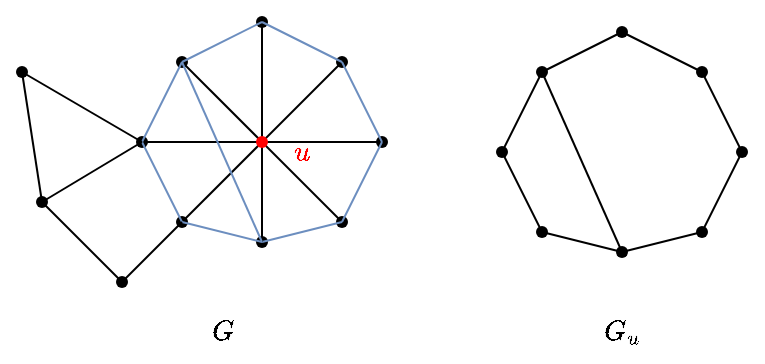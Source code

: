 <mxfile>
    <diagram id="-R23PrZEUYG99hnZ-FBV" name="ページ1">
        <mxGraphModel dx="515" dy="273" grid="1" gridSize="10" guides="1" tooltips="1" connect="1" arrows="1" fold="1" page="1" pageScale="1" pageWidth="827" pageHeight="1169" math="1" shadow="0">
            <root>
                <mxCell id="0"/>
                <mxCell id="1" parent="0"/>
                <mxCell id="3" value="" style="shape=waypoint;sketch=0;size=6;pointerEvents=1;points=[];fillColor=none;resizable=0;rotatable=0;perimeter=centerPerimeter;snapToPoint=1;" parent="1" vertex="1">
                    <mxGeometry x="170" y="50" width="20" height="20" as="geometry"/>
                </mxCell>
                <mxCell id="4" value="" style="shape=waypoint;sketch=0;size=6;pointerEvents=1;points=[];fillColor=none;resizable=0;rotatable=0;perimeter=centerPerimeter;snapToPoint=1;" parent="1" vertex="1">
                    <mxGeometry x="210" y="30" width="20" height="20" as="geometry"/>
                </mxCell>
                <mxCell id="5" value="" style="shape=waypoint;sketch=0;size=6;pointerEvents=1;points=[];fillColor=none;resizable=0;rotatable=0;perimeter=centerPerimeter;snapToPoint=1;" parent="1" vertex="1">
                    <mxGeometry x="250" y="50" width="20" height="20" as="geometry"/>
                </mxCell>
                <mxCell id="6" value="" style="shape=waypoint;sketch=0;size=6;pointerEvents=1;points=[];fillColor=none;resizable=0;rotatable=0;perimeter=centerPerimeter;snapToPoint=1;" parent="1" vertex="1">
                    <mxGeometry x="270" y="90" width="20" height="20" as="geometry"/>
                </mxCell>
                <mxCell id="7" value="" style="shape=waypoint;sketch=0;size=6;pointerEvents=1;points=[];fillColor=#000000;resizable=0;rotatable=0;perimeter=centerPerimeter;snapToPoint=1;strokeColor=#000000;" parent="1" vertex="1">
                    <mxGeometry x="210" y="140" width="20" height="20" as="geometry"/>
                </mxCell>
                <mxCell id="8" value="" style="shape=waypoint;sketch=0;size=6;pointerEvents=1;points=[];fillColor=none;resizable=0;rotatable=0;perimeter=centerPerimeter;snapToPoint=1;" parent="1" vertex="1">
                    <mxGeometry x="150" y="90" width="20" height="20" as="geometry"/>
                </mxCell>
                <mxCell id="9" value="" style="shape=waypoint;sketch=0;size=6;pointerEvents=1;points=[];fillColor=none;resizable=0;rotatable=0;perimeter=centerPerimeter;snapToPoint=1;" parent="1" vertex="1">
                    <mxGeometry x="170" y="130" width="20" height="20" as="geometry"/>
                </mxCell>
                <mxCell id="10" value="" style="shape=waypoint;sketch=0;size=6;pointerEvents=1;points=[];fillColor=none;resizable=0;rotatable=0;perimeter=centerPerimeter;snapToPoint=1;" parent="1" vertex="1">
                    <mxGeometry x="250" y="130" width="20" height="20" as="geometry"/>
                </mxCell>
                <mxCell id="11" value="" style="edgeStyle=none;orthogonalLoop=1;jettySize=auto;html=1;endArrow=none;endFill=0;entryX=0.05;entryY=0.996;entryDx=0;entryDy=0;entryPerimeter=0;exitX=0.922;exitY=1.124;exitDx=0;exitDy=0;exitPerimeter=0;" parent="1" source="2" target="10" edge="1">
                    <mxGeometry width="100" relative="1" as="geometry">
                        <mxPoint x="230" y="170" as="sourcePoint"/>
                        <mxPoint x="330" y="170" as="targetPoint"/>
                        <Array as="points"/>
                    </mxGeometry>
                </mxCell>
                <mxCell id="12" value="" style="edgeStyle=none;orthogonalLoop=1;jettySize=auto;html=1;endArrow=none;endFill=0;entryX=0.691;entryY=0.612;entryDx=0;entryDy=0;entryPerimeter=0;fillColor=#dae8fc;strokeColor=#6c8ebf;" parent="1" source="7" target="10" edge="1">
                    <mxGeometry width="100" relative="1" as="geometry">
                        <mxPoint x="230" y="110" as="sourcePoint"/>
                        <mxPoint x="270" y="150" as="targetPoint"/>
                        <Array as="points"/>
                    </mxGeometry>
                </mxCell>
                <mxCell id="13" value="" style="edgeStyle=none;orthogonalLoop=1;jettySize=auto;html=1;endArrow=none;endFill=0;exitX=0.435;exitY=0.727;exitDx=0;exitDy=0;exitPerimeter=0;" parent="1" source="7" target="2" edge="1">
                    <mxGeometry width="100" relative="1" as="geometry">
                        <mxPoint x="230" y="160" as="sourcePoint"/>
                        <mxPoint x="270" y="150" as="targetPoint"/>
                        <Array as="points"/>
                    </mxGeometry>
                </mxCell>
                <mxCell id="14" value="" style="edgeStyle=none;orthogonalLoop=1;jettySize=auto;html=1;endArrow=none;endFill=0;exitX=0.46;exitY=0.663;exitDx=0;exitDy=0;exitPerimeter=0;" parent="1" source="9" target="2" edge="1">
                    <mxGeometry width="100" relative="1" as="geometry">
                        <mxPoint x="230" y="160" as="sourcePoint"/>
                        <mxPoint x="230" y="110" as="targetPoint"/>
                        <Array as="points"/>
                    </mxGeometry>
                </mxCell>
                <mxCell id="15" value="" style="edgeStyle=none;orthogonalLoop=1;jettySize=auto;html=1;endArrow=none;endFill=0;fillColor=#dae8fc;strokeColor=#6c8ebf;" parent="1" source="9" target="7" edge="1">
                    <mxGeometry width="100" relative="1" as="geometry">
                        <mxPoint x="190" y="150" as="sourcePoint"/>
                        <mxPoint x="230" y="110" as="targetPoint"/>
                        <Array as="points"/>
                    </mxGeometry>
                </mxCell>
                <mxCell id="16" value="" style="edgeStyle=none;orthogonalLoop=1;jettySize=auto;html=1;endArrow=none;endFill=0;" parent="1" source="8" edge="1" target="2">
                    <mxGeometry width="100" relative="1" as="geometry">
                        <mxPoint x="190" y="150" as="sourcePoint"/>
                        <mxPoint x="210" y="90" as="targetPoint"/>
                        <Array as="points"/>
                    </mxGeometry>
                </mxCell>
                <mxCell id="17" value="" style="edgeStyle=none;orthogonalLoop=1;jettySize=auto;html=1;endArrow=none;endFill=0;" parent="1" source="3" target="2" edge="1">
                    <mxGeometry width="100" relative="1" as="geometry">
                        <mxPoint x="170" y="110" as="sourcePoint"/>
                        <mxPoint x="230" y="110" as="targetPoint"/>
                        <Array as="points"/>
                    </mxGeometry>
                </mxCell>
                <mxCell id="18" value="" style="edgeStyle=none;orthogonalLoop=1;jettySize=auto;html=1;endArrow=none;endFill=0;" parent="1" target="4" edge="1">
                    <mxGeometry width="100" relative="1" as="geometry">
                        <mxPoint x="220" y="100" as="sourcePoint"/>
                        <mxPoint x="230" y="110" as="targetPoint"/>
                        <Array as="points"/>
                    </mxGeometry>
                </mxCell>
                <mxCell id="19" value="" style="edgeStyle=none;orthogonalLoop=1;jettySize=auto;html=1;endArrow=none;endFill=0;entryX=0.05;entryY=0.022;entryDx=0;entryDy=0;entryPerimeter=0;" parent="1" target="5" edge="1">
                    <mxGeometry width="100" relative="1" as="geometry">
                        <mxPoint x="220" y="100" as="sourcePoint"/>
                        <mxPoint x="230" y="50" as="targetPoint"/>
                        <Array as="points"/>
                    </mxGeometry>
                </mxCell>
                <mxCell id="20" value="" style="edgeStyle=none;orthogonalLoop=1;jettySize=auto;html=1;endArrow=none;endFill=0;entryX=-0.001;entryY=0.432;entryDx=0;entryDy=0;entryPerimeter=0;" parent="1" target="6" edge="1">
                    <mxGeometry width="100" relative="1" as="geometry">
                        <mxPoint x="220" y="100" as="sourcePoint"/>
                        <mxPoint x="270" y="70" as="targetPoint"/>
                        <Array as="points"/>
                    </mxGeometry>
                </mxCell>
                <mxCell id="21" value="" style="edgeStyle=none;orthogonalLoop=1;jettySize=auto;html=1;endArrow=none;endFill=0;fillColor=#dae8fc;strokeColor=#6c8ebf;" parent="1" target="6" edge="1">
                    <mxGeometry width="100" relative="1" as="geometry">
                        <mxPoint x="260" y="140" as="sourcePoint"/>
                        <mxPoint x="290" y="110" as="targetPoint"/>
                        <Array as="points"/>
                    </mxGeometry>
                </mxCell>
                <mxCell id="22" value="" style="edgeStyle=none;orthogonalLoop=1;jettySize=auto;html=1;endArrow=none;endFill=0;fillColor=#dae8fc;strokeColor=#6c8ebf;" parent="1" target="5" edge="1">
                    <mxGeometry width="100" relative="1" as="geometry">
                        <mxPoint x="280" y="100" as="sourcePoint"/>
                        <mxPoint x="290" y="110" as="targetPoint"/>
                        <Array as="points"/>
                    </mxGeometry>
                </mxCell>
                <mxCell id="23" value="" style="edgeStyle=none;orthogonalLoop=1;jettySize=auto;html=1;endArrow=none;endFill=0;entryX=1.127;entryY=0.227;entryDx=0;entryDy=0;entryPerimeter=0;exitX=0.486;exitY=0.381;exitDx=0;exitDy=0;exitPerimeter=0;fillColor=#dae8fc;strokeColor=#6c8ebf;" parent="1" source="5" target="4" edge="1">
                    <mxGeometry width="100" relative="1" as="geometry">
                        <mxPoint x="290" y="110" as="sourcePoint"/>
                        <mxPoint x="270" y="70" as="targetPoint"/>
                        <Array as="points"/>
                    </mxGeometry>
                </mxCell>
                <mxCell id="24" value="" style="edgeStyle=none;orthogonalLoop=1;jettySize=auto;html=1;endArrow=none;endFill=0;exitX=0.05;exitY=0.612;exitDx=0;exitDy=0;exitPerimeter=0;fillColor=#dae8fc;strokeColor=#6c8ebf;" parent="1" source="3" edge="1">
                    <mxGeometry width="100" relative="1" as="geometry">
                        <mxPoint x="270" y="70" as="sourcePoint"/>
                        <mxPoint x="220" y="40" as="targetPoint"/>
                        <Array as="points"/>
                    </mxGeometry>
                </mxCell>
                <mxCell id="25" value="" style="edgeStyle=none;orthogonalLoop=1;jettySize=auto;html=1;endArrow=none;endFill=0;fillColor=#dae8fc;strokeColor=#6c8ebf;" parent="1" source="3" target="8" edge="1">
                    <mxGeometry width="100" relative="1" as="geometry">
                        <mxPoint x="190" y="70" as="sourcePoint"/>
                        <mxPoint x="230" y="50" as="targetPoint"/>
                        <Array as="points"/>
                    </mxGeometry>
                </mxCell>
                <mxCell id="26" value="" style="edgeStyle=none;orthogonalLoop=1;jettySize=auto;html=1;endArrow=none;endFill=0;fillColor=#dae8fc;strokeColor=#6c8ebf;" parent="1" source="9" target="8" edge="1">
                    <mxGeometry width="100" relative="1" as="geometry">
                        <mxPoint x="190" y="70" as="sourcePoint"/>
                        <mxPoint x="170" y="110" as="targetPoint"/>
                        <Array as="points"/>
                    </mxGeometry>
                </mxCell>
                <mxCell id="27" value="" style="edgeStyle=none;orthogonalLoop=1;jettySize=auto;html=1;endArrow=none;endFill=0;entryX=0.435;entryY=0.381;entryDx=0;entryDy=0;entryPerimeter=0;fillColor=#dae8fc;strokeColor=#6c8ebf;" parent="1" source="7" target="3" edge="1">
                    <mxGeometry width="100" relative="1" as="geometry">
                        <mxPoint x="190" y="150" as="sourcePoint"/>
                        <mxPoint x="180" y="70" as="targetPoint"/>
                        <Array as="points"/>
                    </mxGeometry>
                </mxCell>
                <mxCell id="29" value="" style="shape=waypoint;sketch=0;size=6;pointerEvents=1;points=[];fillColor=none;resizable=0;rotatable=0;perimeter=centerPerimeter;snapToPoint=1;" parent="1" vertex="1">
                    <mxGeometry x="350" y="55" width="20" height="20" as="geometry"/>
                </mxCell>
                <mxCell id="30" value="" style="shape=waypoint;sketch=0;size=6;pointerEvents=1;points=[];fillColor=none;resizable=0;rotatable=0;perimeter=centerPerimeter;snapToPoint=1;" parent="1" vertex="1">
                    <mxGeometry x="390" y="35" width="20" height="20" as="geometry"/>
                </mxCell>
                <mxCell id="31" value="" style="shape=waypoint;sketch=0;size=6;pointerEvents=1;points=[];fillColor=none;resizable=0;rotatable=0;perimeter=centerPerimeter;snapToPoint=1;" parent="1" vertex="1">
                    <mxGeometry x="430" y="55" width="20" height="20" as="geometry"/>
                </mxCell>
                <mxCell id="32" value="" style="shape=waypoint;sketch=0;size=6;pointerEvents=1;points=[];fillColor=none;resizable=0;rotatable=0;perimeter=centerPerimeter;snapToPoint=1;" parent="1" vertex="1">
                    <mxGeometry x="450" y="95" width="20" height="20" as="geometry"/>
                </mxCell>
                <mxCell id="33" value="" style="shape=waypoint;sketch=0;size=6;pointerEvents=1;points=[];fillColor=none;resizable=0;rotatable=0;perimeter=centerPerimeter;snapToPoint=1;" parent="1" vertex="1">
                    <mxGeometry x="390" y="145" width="20" height="20" as="geometry"/>
                </mxCell>
                <mxCell id="34" value="" style="shape=waypoint;sketch=0;size=6;pointerEvents=1;points=[];fillColor=none;resizable=0;rotatable=0;perimeter=centerPerimeter;snapToPoint=1;" parent="1" vertex="1">
                    <mxGeometry x="330" y="95" width="20" height="20" as="geometry"/>
                </mxCell>
                <mxCell id="35" value="" style="shape=waypoint;sketch=0;size=6;pointerEvents=1;points=[];fillColor=none;resizable=0;rotatable=0;perimeter=centerPerimeter;snapToPoint=1;" parent="1" vertex="1">
                    <mxGeometry x="350" y="135" width="20" height="20" as="geometry"/>
                </mxCell>
                <mxCell id="36" value="" style="shape=waypoint;sketch=0;size=6;pointerEvents=1;points=[];fillColor=none;resizable=0;rotatable=0;perimeter=centerPerimeter;snapToPoint=1;" parent="1" vertex="1">
                    <mxGeometry x="430" y="135" width="20" height="20" as="geometry"/>
                </mxCell>
                <mxCell id="38" value="" style="edgeStyle=none;orthogonalLoop=1;jettySize=auto;html=1;endArrow=none;endFill=0;entryX=0.691;entryY=0.612;entryDx=0;entryDy=0;entryPerimeter=0;" parent="1" source="33" target="36" edge="1">
                    <mxGeometry width="100" relative="1" as="geometry">
                        <mxPoint x="410" y="115" as="sourcePoint"/>
                        <mxPoint x="450" y="155" as="targetPoint"/>
                        <Array as="points"/>
                    </mxGeometry>
                </mxCell>
                <mxCell id="41" value="" style="edgeStyle=none;orthogonalLoop=1;jettySize=auto;html=1;endArrow=none;endFill=0;" parent="1" source="35" target="33" edge="1">
                    <mxGeometry width="100" relative="1" as="geometry">
                        <mxPoint x="370" y="155" as="sourcePoint"/>
                        <mxPoint x="410" y="115" as="targetPoint"/>
                        <Array as="points"/>
                    </mxGeometry>
                </mxCell>
                <mxCell id="47" value="" style="edgeStyle=none;orthogonalLoop=1;jettySize=auto;html=1;endArrow=none;endFill=0;" parent="1" target="32" edge="1">
                    <mxGeometry width="100" relative="1" as="geometry">
                        <mxPoint x="440" y="145" as="sourcePoint"/>
                        <mxPoint x="470" y="115" as="targetPoint"/>
                        <Array as="points"/>
                    </mxGeometry>
                </mxCell>
                <mxCell id="48" value="" style="edgeStyle=none;orthogonalLoop=1;jettySize=auto;html=1;endArrow=none;endFill=0;" parent="1" target="31" edge="1">
                    <mxGeometry width="100" relative="1" as="geometry">
                        <mxPoint x="460" y="105" as="sourcePoint"/>
                        <mxPoint x="470" y="115" as="targetPoint"/>
                        <Array as="points"/>
                    </mxGeometry>
                </mxCell>
                <mxCell id="49" value="" style="edgeStyle=none;orthogonalLoop=1;jettySize=auto;html=1;endArrow=none;endFill=0;entryX=1.127;entryY=0.227;entryDx=0;entryDy=0;entryPerimeter=0;exitX=0.486;exitY=0.381;exitDx=0;exitDy=0;exitPerimeter=0;" parent="1" source="31" target="30" edge="1">
                    <mxGeometry width="100" relative="1" as="geometry">
                        <mxPoint x="470" y="115" as="sourcePoint"/>
                        <mxPoint x="450" y="75" as="targetPoint"/>
                        <Array as="points"/>
                    </mxGeometry>
                </mxCell>
                <mxCell id="50" value="" style="edgeStyle=none;orthogonalLoop=1;jettySize=auto;html=1;endArrow=none;endFill=0;exitX=0.05;exitY=0.612;exitDx=0;exitDy=0;exitPerimeter=0;" parent="1" source="29" edge="1">
                    <mxGeometry width="100" relative="1" as="geometry">
                        <mxPoint x="450" y="75" as="sourcePoint"/>
                        <mxPoint x="400" y="45" as="targetPoint"/>
                        <Array as="points"/>
                    </mxGeometry>
                </mxCell>
                <mxCell id="51" value="" style="edgeStyle=none;orthogonalLoop=1;jettySize=auto;html=1;endArrow=none;endFill=0;" parent="1" source="29" target="34" edge="1">
                    <mxGeometry width="100" relative="1" as="geometry">
                        <mxPoint x="370" y="75" as="sourcePoint"/>
                        <mxPoint x="410" y="55" as="targetPoint"/>
                        <Array as="points"/>
                    </mxGeometry>
                </mxCell>
                <mxCell id="52" value="" style="edgeStyle=none;orthogonalLoop=1;jettySize=auto;html=1;endArrow=none;endFill=0;entryX=1;entryY=0.25;entryDx=0;entryDy=0;entryPerimeter=0;" parent="1" source="35" target="34" edge="1">
                    <mxGeometry width="100" relative="1" as="geometry">
                        <mxPoint x="370" y="75" as="sourcePoint"/>
                        <mxPoint x="350" y="115" as="targetPoint"/>
                        <Array as="points"/>
                    </mxGeometry>
                </mxCell>
                <mxCell id="53" value="" style="edgeStyle=none;orthogonalLoop=1;jettySize=auto;html=1;endArrow=none;endFill=0;entryX=0.435;entryY=0.381;entryDx=0;entryDy=0;entryPerimeter=0;" parent="1" source="33" target="29" edge="1">
                    <mxGeometry width="100" relative="1" as="geometry">
                        <mxPoint x="370" y="155" as="sourcePoint"/>
                        <mxPoint x="360" y="75" as="targetPoint"/>
                        <Array as="points"/>
                    </mxGeometry>
                </mxCell>
                <mxCell id="54" value="" style="shape=waypoint;sketch=0;size=6;pointerEvents=1;points=[];fillColor=none;resizable=0;rotatable=0;perimeter=centerPerimeter;snapToPoint=1;" parent="1" vertex="1">
                    <mxGeometry x="100" y="120" width="20" height="20" as="geometry"/>
                </mxCell>
                <mxCell id="57" value="" style="shape=waypoint;sketch=0;size=6;pointerEvents=1;points=[];fillColor=none;resizable=0;rotatable=0;perimeter=centerPerimeter;snapToPoint=1;" parent="1" vertex="1">
                    <mxGeometry x="90" y="55" width="20" height="20" as="geometry"/>
                </mxCell>
                <mxCell id="58" value="" style="shape=waypoint;sketch=0;size=6;pointerEvents=1;points=[];fillColor=none;resizable=0;rotatable=0;perimeter=centerPerimeter;snapToPoint=1;" parent="1" vertex="1">
                    <mxGeometry x="140" y="160" width="20" height="20" as="geometry"/>
                </mxCell>
                <mxCell id="59" value="" style="edgeStyle=none;orthogonalLoop=1;jettySize=auto;html=1;endArrow=none;endFill=0;entryX=0.012;entryY=0.65;entryDx=0;entryDy=0;entryPerimeter=0;" parent="1" source="9" target="58" edge="1">
                    <mxGeometry width="100" relative="1" as="geometry">
                        <mxPoint x="190" y="150" as="sourcePoint"/>
                        <mxPoint x="230" y="110" as="targetPoint"/>
                        <Array as="points"/>
                    </mxGeometry>
                </mxCell>
                <mxCell id="60" value="" style="edgeStyle=none;orthogonalLoop=1;jettySize=auto;html=1;endArrow=none;endFill=0;entryX=0.704;entryY=1.003;entryDx=0;entryDy=0;entryPerimeter=0;" parent="1" source="8" target="54" edge="1">
                    <mxGeometry width="100" relative="1" as="geometry">
                        <mxPoint x="190" y="150" as="sourcePoint"/>
                        <mxPoint x="160" y="180" as="targetPoint"/>
                        <Array as="points"/>
                    </mxGeometry>
                </mxCell>
                <mxCell id="61" value="$$u$$" style="text;html=1;align=center;verticalAlign=middle;resizable=0;points=[];autosize=1;strokeColor=none;fillColor=none;fontColor=#FF0000;" parent="1" vertex="1">
                    <mxGeometry x="210" y="90" width="60" height="30" as="geometry"/>
                </mxCell>
                <mxCell id="62" value="" style="edgeStyle=none;orthogonalLoop=1;jettySize=auto;html=1;endArrow=none;endFill=0;entryX=0.524;entryY=0.624;entryDx=0;entryDy=0;entryPerimeter=0;" parent="1" source="57" target="54" edge="1">
                    <mxGeometry width="100" relative="1" as="geometry">
                        <mxPoint x="190" y="70" as="sourcePoint"/>
                        <mxPoint x="170" y="110" as="targetPoint"/>
                        <Array as="points"/>
                    </mxGeometry>
                </mxCell>
                <mxCell id="63" value="" style="edgeStyle=none;orthogonalLoop=1;jettySize=auto;html=1;endArrow=none;endFill=0;exitX=0.05;exitY=0.458;exitDx=0;exitDy=0;exitPerimeter=0;" parent="1" source="8" target="57" edge="1">
                    <mxGeometry width="100" relative="1" as="geometry">
                        <mxPoint x="160" y="100" as="sourcePoint"/>
                        <mxPoint x="120" y="140" as="targetPoint"/>
                        <Array as="points"/>
                    </mxGeometry>
                </mxCell>
                <mxCell id="64" value="" style="edgeStyle=none;orthogonalLoop=1;jettySize=auto;html=1;endArrow=none;endFill=0;exitX=0.601;exitY=0.65;exitDx=0;exitDy=0;exitPerimeter=0;" parent="1" source="54" target="58" edge="1">
                    <mxGeometry width="100" relative="1" as="geometry">
                        <mxPoint x="120" y="85" as="sourcePoint"/>
                        <mxPoint x="130" y="150" as="targetPoint"/>
                        <Array as="points"/>
                    </mxGeometry>
                </mxCell>
                <mxCell id="65" value="$$G$$" style="text;html=1;align=center;verticalAlign=middle;resizable=0;points=[];autosize=1;strokeColor=none;fillColor=none;" parent="1" vertex="1">
                    <mxGeometry x="170" y="180" width="60" height="30" as="geometry"/>
                </mxCell>
                <mxCell id="66" value="$$G_u$$" style="text;html=1;align=center;verticalAlign=middle;resizable=0;points=[];autosize=1;strokeColor=none;fillColor=none;" parent="1" vertex="1">
                    <mxGeometry x="365" y="180" width="70" height="30" as="geometry"/>
                </mxCell>
                <mxCell id="2" value="" style="shape=waypoint;sketch=0;size=6;pointerEvents=1;points=[];fillColor=none;resizable=0;rotatable=0;perimeter=centerPerimeter;snapToPoint=1;strokeColor=#FF0000;" parent="1" vertex="1">
                    <mxGeometry x="210" y="90" width="20" height="20" as="geometry"/>
                </mxCell>
            </root>
        </mxGraphModel>
    </diagram>
</mxfile>